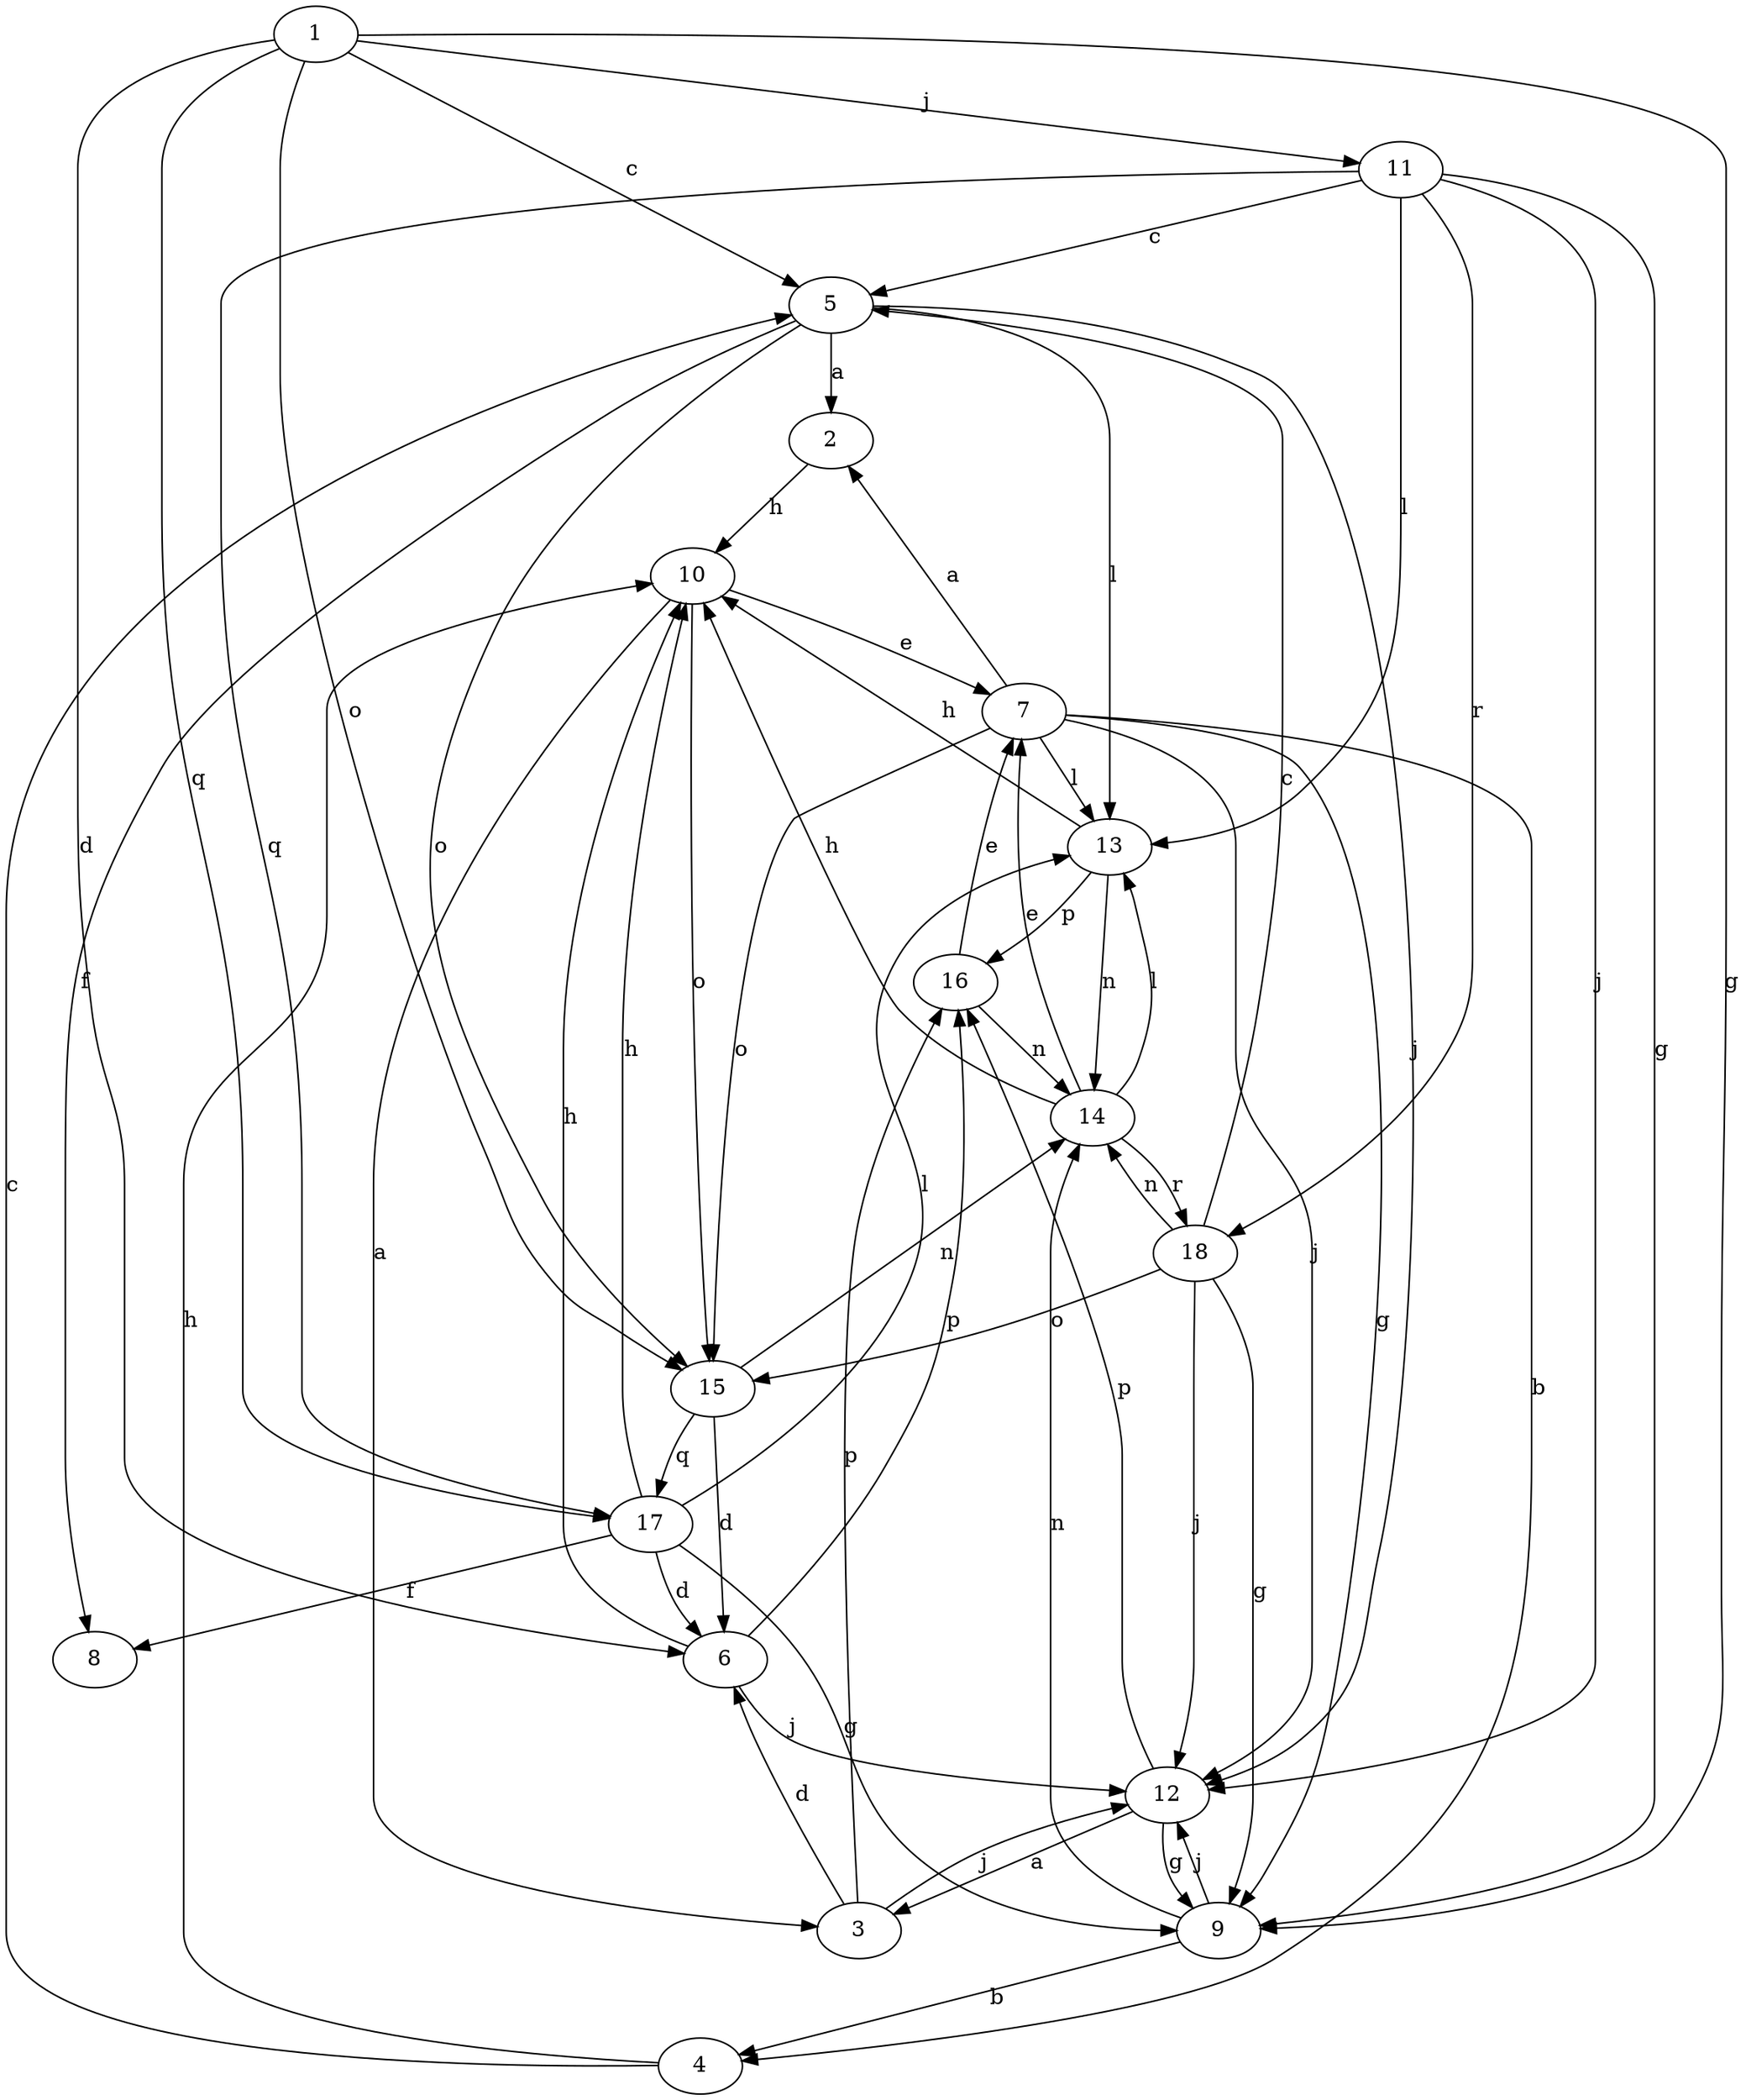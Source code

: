 strict digraph  {
	5 -> 2 [label=a];
	7 -> 2 [label=a];
	10 -> 3 [label=a];
	12 -> 3 [label=a];
	7 -> 4 [label=b];
	9 -> 4 [label=b];
	1 -> 5 [label=c];
	4 -> 5 [label=c];
	11 -> 5 [label=c];
	18 -> 5 [label=c];
	1 -> 6 [label=d];
	3 -> 6 [label=d];
	15 -> 6 [label=d];
	17 -> 6 [label=d];
	10 -> 7 [label=e];
	14 -> 7 [label=e];
	16 -> 7 [label=e];
	5 -> 8 [label=f];
	17 -> 8 [label=f];
	1 -> 9 [label=g];
	7 -> 9 [label=g];
	11 -> 9 [label=g];
	12 -> 9 [label=g];
	17 -> 9 [label=g];
	18 -> 9 [label=g];
	2 -> 10 [label=h];
	4 -> 10 [label=h];
	6 -> 10 [label=h];
	13 -> 10 [label=h];
	14 -> 10 [label=h];
	17 -> 10 [label=h];
	1 -> 11 [label=j];
	3 -> 12 [label=j];
	5 -> 12 [label=j];
	6 -> 12 [label=j];
	7 -> 12 [label=j];
	9 -> 12 [label=j];
	11 -> 12 [label=j];
	18 -> 12 [label=j];
	5 -> 13 [label=l];
	7 -> 13 [label=l];
	11 -> 13 [label=l];
	14 -> 13 [label=l];
	17 -> 13 [label=l];
	9 -> 14 [label=n];
	13 -> 14 [label=n];
	15 -> 14 [label=n];
	16 -> 14 [label=n];
	18 -> 14 [label=n];
	1 -> 15 [label=o];
	5 -> 15 [label=o];
	7 -> 15 [label=o];
	10 -> 15 [label=o];
	18 -> 15 [label=o];
	3 -> 16 [label=p];
	6 -> 16 [label=p];
	12 -> 16 [label=p];
	13 -> 16 [label=p];
	1 -> 17 [label=q];
	11 -> 17 [label=q];
	15 -> 17 [label=q];
	11 -> 18 [label=r];
	14 -> 18 [label=r];
}
